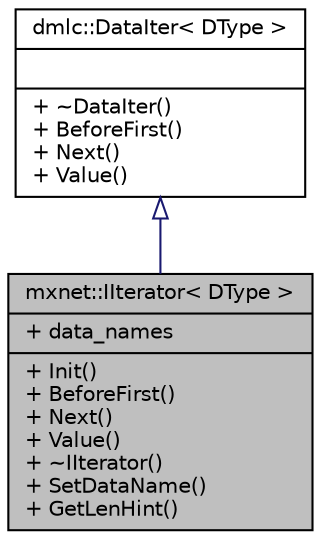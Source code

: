digraph "mxnet::IIterator&lt; DType &gt;"
{
 // LATEX_PDF_SIZE
  edge [fontname="Helvetica",fontsize="10",labelfontname="Helvetica",labelfontsize="10"];
  node [fontname="Helvetica",fontsize="10",shape=record];
  Node1 [label="{mxnet::IIterator\< DType \>\n|+ data_names\l|+ Init()\l+ BeforeFirst()\l+ Next()\l+ Value()\l+ ~IIterator()\l+ SetDataName()\l+ GetLenHint()\l}",height=0.2,width=0.4,color="black", fillcolor="grey75", style="filled", fontcolor="black",tooltip="iterator type"];
  Node2 -> Node1 [dir="back",color="midnightblue",fontsize="10",style="solid",arrowtail="onormal",fontname="Helvetica"];
  Node2 [label="{dmlc::DataIter\< DType \>\n||+ ~DataIter()\l+ BeforeFirst()\l+ Next()\l+ Value()\l}",height=0.2,width=0.4,color="black", fillcolor="white", style="filled",URL="$classdmlc_1_1DataIter.html",tooltip="data iterator interface this is not a C++ style iterator, but nice for data pulling:) This interface ..."];
}
